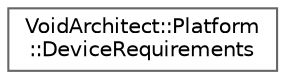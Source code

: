 digraph "Graphical Class Hierarchy"
{
 // LATEX_PDF_SIZE
  bgcolor="transparent";
  edge [fontname=Helvetica,fontsize=10,labelfontname=Helvetica,labelfontsize=10];
  node [fontname=Helvetica,fontsize=10,shape=box,height=0.2,width=0.4];
  rankdir="LR";
  Node0 [id="Node000000",label="VoidArchitect::Platform\l::DeviceRequirements",height=0.2,width=0.4,color="grey40", fillcolor="white", style="filled",URL="$struct_void_architect_1_1_platform_1_1_device_requirements.html",tooltip=" "];
}
